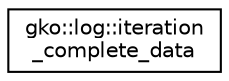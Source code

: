 digraph "Graphical Class Hierarchy"
{
 // INTERACTIVE_SVG=YES
  edge [fontname="Helvetica",fontsize="10",labelfontname="Helvetica",labelfontsize="10"];
  node [fontname="Helvetica",fontsize="10",shape=record];
  rankdir="LR";
  Node1 [label="gko::log::iteration\l_complete_data",height=0.2,width=0.4,color="black", fillcolor="white", style="filled",URL="$structgko_1_1log_1_1iteration__complete__data.html",tooltip="Struct representing iteration complete related data. "];
}
